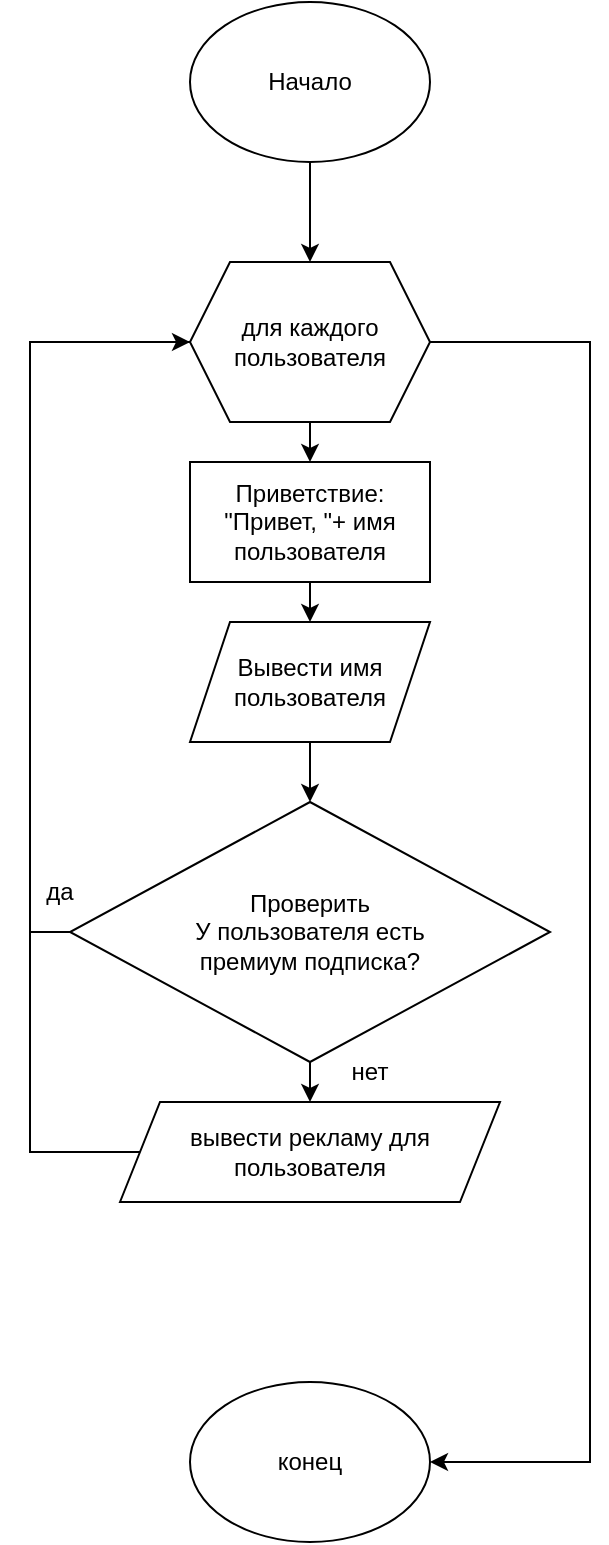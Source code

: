 <mxfile version="20.8.18" type="device"><diagram id="C5RBs43oDa-KdzZeNtuy" name="Page-1"><mxGraphModel dx="936" dy="439" grid="1" gridSize="10" guides="1" tooltips="1" connect="1" arrows="1" fold="1" page="1" pageScale="1" pageWidth="827" pageHeight="1169" math="0" shadow="0"><root><mxCell id="WIyWlLk6GJQsqaUBKTNV-0"/><mxCell id="WIyWlLk6GJQsqaUBKTNV-1" parent="WIyWlLk6GJQsqaUBKTNV-0"/><mxCell id="-qzO191iOft4ZLP8Evwf-9" style="edgeStyle=orthogonalEdgeStyle;rounded=0;orthogonalLoop=1;jettySize=auto;html=1;entryX=0.5;entryY=0;entryDx=0;entryDy=0;" parent="WIyWlLk6GJQsqaUBKTNV-1" source="-qzO191iOft4ZLP8Evwf-0" target="-qzO191iOft4ZLP8Evwf-8" edge="1"><mxGeometry relative="1" as="geometry"/></mxCell><mxCell id="-qzO191iOft4ZLP8Evwf-0" value="Начало" style="ellipse;whiteSpace=wrap;html=1;" parent="WIyWlLk6GJQsqaUBKTNV-1" vertex="1"><mxGeometry x="370" y="70" width="120" height="80" as="geometry"/></mxCell><mxCell id="-qzO191iOft4ZLP8Evwf-7" style="edgeStyle=orthogonalEdgeStyle;rounded=0;orthogonalLoop=1;jettySize=auto;html=1;exitX=0.5;exitY=1;exitDx=0;exitDy=0;entryX=0.5;entryY=0;entryDx=0;entryDy=0;" parent="WIyWlLk6GJQsqaUBKTNV-1" source="-qzO191iOft4ZLP8Evwf-1" target="-qzO191iOft4ZLP8Evwf-6" edge="1"><mxGeometry relative="1" as="geometry"/></mxCell><mxCell id="-qzO191iOft4ZLP8Evwf-1" value="Приветствие: &quot;Привет, &quot;+ имя пользователя" style="whiteSpace=wrap;html=1;" parent="WIyWlLk6GJQsqaUBKTNV-1" vertex="1"><mxGeometry x="370" y="300" width="120" height="60" as="geometry"/></mxCell><mxCell id="-qzO191iOft4ZLP8Evwf-22" style="edgeStyle=orthogonalEdgeStyle;rounded=0;orthogonalLoop=1;jettySize=auto;html=1;exitX=0.5;exitY=1;exitDx=0;exitDy=0;entryX=0.5;entryY=0;entryDx=0;entryDy=0;" parent="WIyWlLk6GJQsqaUBKTNV-1" source="-qzO191iOft4ZLP8Evwf-3" target="-qzO191iOft4ZLP8Evwf-18" edge="1"><mxGeometry relative="1" as="geometry"/></mxCell><mxCell id="UZ1gicY0nUXotkM1tFRN-1" style="edgeStyle=orthogonalEdgeStyle;rounded=0;orthogonalLoop=1;jettySize=auto;html=1;exitX=0;exitY=0.5;exitDx=0;exitDy=0;entryX=1;entryY=0.5;entryDx=0;entryDy=0;" parent="WIyWlLk6GJQsqaUBKTNV-1" source="-qzO191iOft4ZLP8Evwf-3" target="-qzO191iOft4ZLP8Evwf-8" edge="1"><mxGeometry relative="1" as="geometry"><Array as="points"><mxPoint x="290" y="535"/><mxPoint x="290" y="240"/></Array></mxGeometry></mxCell><mxCell id="-qzO191iOft4ZLP8Evwf-3" value="Проверить &lt;br&gt;У пользователя есть &lt;br&gt;премиум подписка?" style="rhombus;whiteSpace=wrap;html=1;" parent="WIyWlLk6GJQsqaUBKTNV-1" vertex="1"><mxGeometry x="310" y="470" width="240" height="130" as="geometry"/></mxCell><mxCell id="-qzO191iOft4ZLP8Evwf-11" style="edgeStyle=orthogonalEdgeStyle;rounded=0;orthogonalLoop=1;jettySize=auto;html=1;exitX=0.5;exitY=1;exitDx=0;exitDy=0;entryX=0.5;entryY=0;entryDx=0;entryDy=0;" parent="WIyWlLk6GJQsqaUBKTNV-1" source="-qzO191iOft4ZLP8Evwf-6" target="-qzO191iOft4ZLP8Evwf-3" edge="1"><mxGeometry relative="1" as="geometry"/></mxCell><mxCell id="-qzO191iOft4ZLP8Evwf-6" value="Вывести имя пользователя" style="shape=parallelogram;perimeter=parallelogramPerimeter;whiteSpace=wrap;html=1;fixedSize=1;" parent="WIyWlLk6GJQsqaUBKTNV-1" vertex="1"><mxGeometry x="370" y="380" width="120" height="60" as="geometry"/></mxCell><mxCell id="-qzO191iOft4ZLP8Evwf-10" style="edgeStyle=orthogonalEdgeStyle;rounded=0;orthogonalLoop=1;jettySize=auto;html=1;exitX=0.5;exitY=1;exitDx=0;exitDy=0;entryX=0.5;entryY=0;entryDx=0;entryDy=0;" parent="WIyWlLk6GJQsqaUBKTNV-1" source="-qzO191iOft4ZLP8Evwf-8" target="-qzO191iOft4ZLP8Evwf-1" edge="1"><mxGeometry relative="1" as="geometry"/></mxCell><mxCell id="kkvn_axkmMO5v6qPH3MQ-0" style="edgeStyle=orthogonalEdgeStyle;rounded=0;orthogonalLoop=1;jettySize=auto;html=1;exitX=1;exitY=0.5;exitDx=0;exitDy=0;entryX=1;entryY=0.5;entryDx=0;entryDy=0;" parent="WIyWlLk6GJQsqaUBKTNV-1" source="-qzO191iOft4ZLP8Evwf-8" target="-qzO191iOft4ZLP8Evwf-15" edge="1"><mxGeometry relative="1" as="geometry"><Array as="points"><mxPoint x="570" y="240"/><mxPoint x="570" y="800"/></Array></mxGeometry></mxCell><mxCell id="-qzO191iOft4ZLP8Evwf-8" value="для каждого пользователя" style="shape=hexagon;perimeter=hexagonPerimeter2;whiteSpace=wrap;html=1;fixedSize=1;" parent="WIyWlLk6GJQsqaUBKTNV-1" vertex="1"><mxGeometry x="370" y="200" width="120" height="80" as="geometry"/></mxCell><mxCell id="-qzO191iOft4ZLP8Evwf-13" value="да" style="text;html=1;strokeColor=none;fillColor=none;align=center;verticalAlign=middle;whiteSpace=wrap;rounded=0;" parent="WIyWlLk6GJQsqaUBKTNV-1" vertex="1"><mxGeometry x="275" y="500" width="60" height="30" as="geometry"/></mxCell><mxCell id="-qzO191iOft4ZLP8Evwf-15" value="конец" style="ellipse;whiteSpace=wrap;html=1;" parent="WIyWlLk6GJQsqaUBKTNV-1" vertex="1"><mxGeometry x="370" y="760" width="120" height="80" as="geometry"/></mxCell><mxCell id="-qzO191iOft4ZLP8Evwf-17" value="нет" style="text;html=1;strokeColor=none;fillColor=none;align=center;verticalAlign=middle;whiteSpace=wrap;rounded=0;" parent="WIyWlLk6GJQsqaUBKTNV-1" vertex="1"><mxGeometry x="430" y="590" width="60" height="30" as="geometry"/></mxCell><mxCell id="UZ1gicY0nUXotkM1tFRN-0" style="edgeStyle=orthogonalEdgeStyle;rounded=0;orthogonalLoop=1;jettySize=auto;html=1;exitX=0;exitY=0.5;exitDx=0;exitDy=0;entryX=0;entryY=0.5;entryDx=0;entryDy=0;" parent="WIyWlLk6GJQsqaUBKTNV-1" source="-qzO191iOft4ZLP8Evwf-18" target="-qzO191iOft4ZLP8Evwf-8" edge="1"><mxGeometry relative="1" as="geometry"><Array as="points"><mxPoint x="290" y="645"/><mxPoint x="290" y="240"/></Array></mxGeometry></mxCell><mxCell id="-qzO191iOft4ZLP8Evwf-18" value="вывести рекламу для пользователя" style="shape=parallelogram;perimeter=parallelogramPerimeter;whiteSpace=wrap;html=1;fixedSize=1;" parent="WIyWlLk6GJQsqaUBKTNV-1" vertex="1"><mxGeometry x="335" y="620" width="190" height="50" as="geometry"/></mxCell></root></mxGraphModel></diagram></mxfile>